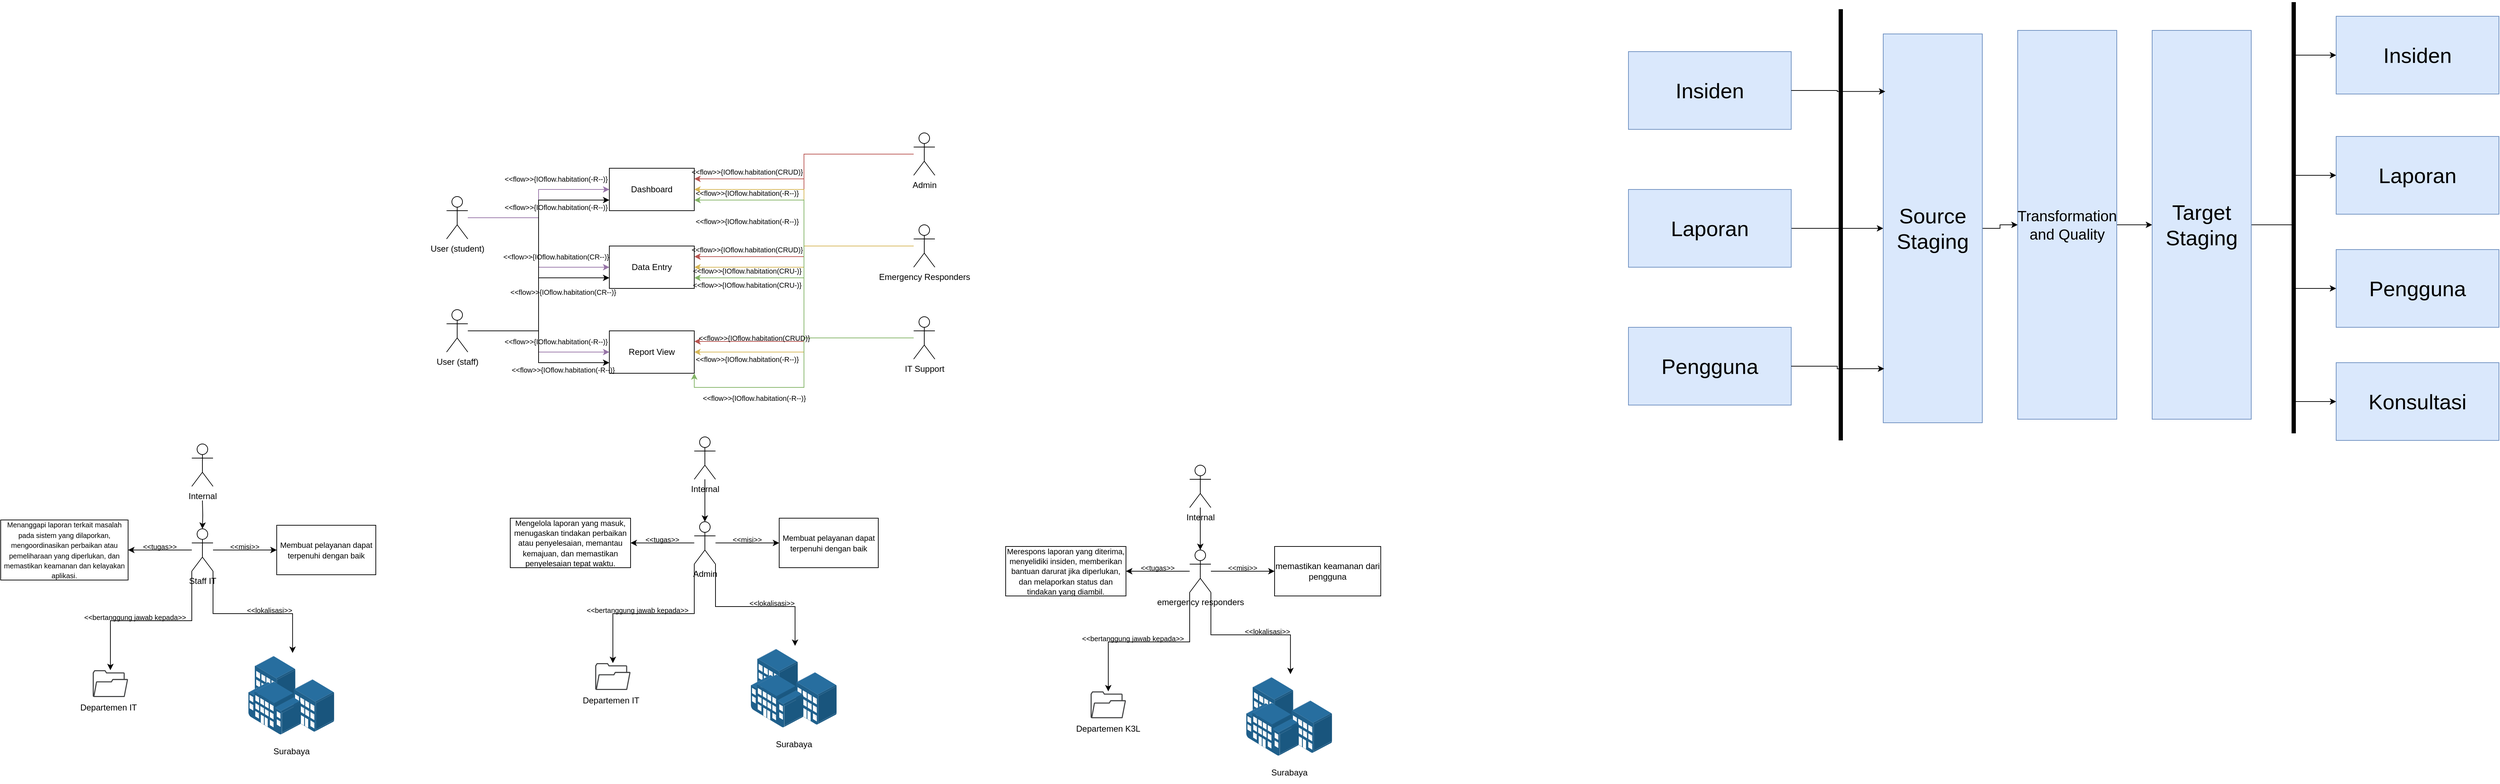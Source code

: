 <mxfile version="24.6.2" type="github">
  <diagram id="R2lEEEUBdFMjLlhIrx00" name="Page-1">
    <mxGraphModel dx="2317" dy="1905" grid="1" gridSize="10" guides="1" tooltips="1" connect="1" arrows="1" fold="1" page="1" pageScale="1" pageWidth="850" pageHeight="1100" background="none" math="0" shadow="0" extFonts="Permanent Marker^https://fonts.googleapis.com/css?family=Permanent+Marker">
      <root>
        <mxCell id="0" />
        <mxCell id="1" parent="0" />
        <mxCell id="7d8gULhb_SnbUMsER5j2-23" value="Dashboard" style="rounded=0;whiteSpace=wrap;html=1;" parent="1" vertex="1">
          <mxGeometry x="330" y="140" width="120" height="60" as="geometry" />
        </mxCell>
        <mxCell id="7d8gULhb_SnbUMsER5j2-24" value="Data Entry" style="rounded=0;whiteSpace=wrap;html=1;" parent="1" vertex="1">
          <mxGeometry x="330" y="250" width="120" height="60" as="geometry" />
        </mxCell>
        <mxCell id="7d8gULhb_SnbUMsER5j2-25" value="Report View" style="rounded=0;whiteSpace=wrap;html=1;" parent="1" vertex="1">
          <mxGeometry x="330" y="370" width="120" height="60" as="geometry" />
        </mxCell>
        <mxCell id="7d8gULhb_SnbUMsER5j2-31" style="edgeStyle=orthogonalEdgeStyle;rounded=0;orthogonalLoop=1;jettySize=auto;html=1;fillColor=#e1d5e7;strokeColor=#9673a6;" parent="1" source="7d8gULhb_SnbUMsER5j2-26" target="7d8gULhb_SnbUMsER5j2-23" edge="1">
          <mxGeometry relative="1" as="geometry" />
        </mxCell>
        <mxCell id="7d8gULhb_SnbUMsER5j2-33" style="edgeStyle=orthogonalEdgeStyle;rounded=0;orthogonalLoop=1;jettySize=auto;html=1;entryX=0;entryY=0.5;entryDx=0;entryDy=0;fillColor=#e1d5e7;strokeColor=#9673a6;" parent="1" source="7d8gULhb_SnbUMsER5j2-26" target="7d8gULhb_SnbUMsER5j2-24" edge="1">
          <mxGeometry relative="1" as="geometry" />
        </mxCell>
        <mxCell id="7d8gULhb_SnbUMsER5j2-34" style="edgeStyle=orthogonalEdgeStyle;rounded=0;orthogonalLoop=1;jettySize=auto;html=1;entryX=0;entryY=0.5;entryDx=0;entryDy=0;fillColor=#e1d5e7;strokeColor=#9673a6;" parent="1" source="7d8gULhb_SnbUMsER5j2-26" target="7d8gULhb_SnbUMsER5j2-25" edge="1">
          <mxGeometry relative="1" as="geometry" />
        </mxCell>
        <mxCell id="7d8gULhb_SnbUMsER5j2-26" value="User (student)" style="shape=umlActor;verticalLabelPosition=bottom;verticalAlign=top;html=1;outlineConnect=0;" parent="1" vertex="1">
          <mxGeometry x="100" y="180" width="30" height="60" as="geometry" />
        </mxCell>
        <mxCell id="7d8gULhb_SnbUMsER5j2-36" style="edgeStyle=orthogonalEdgeStyle;rounded=0;orthogonalLoop=1;jettySize=auto;html=1;entryX=0;entryY=0.75;entryDx=0;entryDy=0;" parent="1" source="7d8gULhb_SnbUMsER5j2-27" target="7d8gULhb_SnbUMsER5j2-25" edge="1">
          <mxGeometry relative="1" as="geometry" />
        </mxCell>
        <mxCell id="7d8gULhb_SnbUMsER5j2-37" style="edgeStyle=orthogonalEdgeStyle;rounded=0;orthogonalLoop=1;jettySize=auto;html=1;entryX=0;entryY=0.75;entryDx=0;entryDy=0;" parent="1" source="7d8gULhb_SnbUMsER5j2-27" target="7d8gULhb_SnbUMsER5j2-24" edge="1">
          <mxGeometry relative="1" as="geometry" />
        </mxCell>
        <mxCell id="7d8gULhb_SnbUMsER5j2-38" style="edgeStyle=orthogonalEdgeStyle;rounded=0;orthogonalLoop=1;jettySize=auto;html=1;entryX=0;entryY=0.75;entryDx=0;entryDy=0;" parent="1" source="7d8gULhb_SnbUMsER5j2-27" target="7d8gULhb_SnbUMsER5j2-23" edge="1">
          <mxGeometry relative="1" as="geometry" />
        </mxCell>
        <mxCell id="7d8gULhb_SnbUMsER5j2-27" value="User (staff)" style="shape=umlActor;verticalLabelPosition=bottom;verticalAlign=top;html=1;outlineConnect=0;" parent="1" vertex="1">
          <mxGeometry x="100" y="340" width="30" height="60" as="geometry" />
        </mxCell>
        <mxCell id="7d8gULhb_SnbUMsER5j2-47" style="edgeStyle=orthogonalEdgeStyle;rounded=0;orthogonalLoop=1;jettySize=auto;html=1;entryX=1;entryY=0.25;entryDx=0;entryDy=0;fillColor=#f8cecc;strokeColor=#b85450;" parent="1" source="7d8gULhb_SnbUMsER5j2-28" target="7d8gULhb_SnbUMsER5j2-23" edge="1">
          <mxGeometry relative="1" as="geometry" />
        </mxCell>
        <mxCell id="7d8gULhb_SnbUMsER5j2-48" style="edgeStyle=orthogonalEdgeStyle;rounded=0;orthogonalLoop=1;jettySize=auto;html=1;entryX=1;entryY=0.25;entryDx=0;entryDy=0;fillColor=#f8cecc;strokeColor=#b85450;" parent="1" source="7d8gULhb_SnbUMsER5j2-28" target="7d8gULhb_SnbUMsER5j2-24" edge="1">
          <mxGeometry relative="1" as="geometry" />
        </mxCell>
        <mxCell id="7d8gULhb_SnbUMsER5j2-49" style="edgeStyle=orthogonalEdgeStyle;rounded=0;orthogonalLoop=1;jettySize=auto;html=1;entryX=1;entryY=0.25;entryDx=0;entryDy=0;fillColor=#f8cecc;strokeColor=#b85450;" parent="1" source="7d8gULhb_SnbUMsER5j2-28" target="7d8gULhb_SnbUMsER5j2-25" edge="1">
          <mxGeometry relative="1" as="geometry" />
        </mxCell>
        <mxCell id="7d8gULhb_SnbUMsER5j2-28" value="Admin" style="shape=umlActor;verticalLabelPosition=bottom;verticalAlign=top;html=1;outlineConnect=0;" parent="1" vertex="1">
          <mxGeometry x="760" y="90" width="30" height="60" as="geometry" />
        </mxCell>
        <mxCell id="7d8gULhb_SnbUMsER5j2-53" style="edgeStyle=orthogonalEdgeStyle;rounded=0;orthogonalLoop=1;jettySize=auto;html=1;entryX=1;entryY=0.5;entryDx=0;entryDy=0;fillColor=#fff2cc;strokeColor=#d6b656;" parent="1" source="7d8gULhb_SnbUMsER5j2-29" target="7d8gULhb_SnbUMsER5j2-24" edge="1">
          <mxGeometry relative="1" as="geometry" />
        </mxCell>
        <mxCell id="7d8gULhb_SnbUMsER5j2-54" style="edgeStyle=orthogonalEdgeStyle;rounded=0;orthogonalLoop=1;jettySize=auto;html=1;entryX=1;entryY=0.5;entryDx=0;entryDy=0;fillColor=#fff2cc;strokeColor=#d6b656;" parent="1" source="7d8gULhb_SnbUMsER5j2-29" target="7d8gULhb_SnbUMsER5j2-23" edge="1">
          <mxGeometry relative="1" as="geometry" />
        </mxCell>
        <mxCell id="7d8gULhb_SnbUMsER5j2-57" style="edgeStyle=orthogonalEdgeStyle;rounded=0;orthogonalLoop=1;jettySize=auto;html=1;entryX=1;entryY=0.5;entryDx=0;entryDy=0;fillColor=#fff2cc;strokeColor=#d6b656;" parent="1" source="7d8gULhb_SnbUMsER5j2-29" target="7d8gULhb_SnbUMsER5j2-25" edge="1">
          <mxGeometry relative="1" as="geometry" />
        </mxCell>
        <mxCell id="7d8gULhb_SnbUMsER5j2-29" value="Emergency Responders" style="shape=umlActor;verticalLabelPosition=bottom;verticalAlign=top;html=1;outlineConnect=0;" parent="1" vertex="1">
          <mxGeometry x="760" y="220" width="30" height="60" as="geometry" />
        </mxCell>
        <mxCell id="7d8gULhb_SnbUMsER5j2-61" style="edgeStyle=orthogonalEdgeStyle;rounded=0;orthogonalLoop=1;jettySize=auto;html=1;entryX=1;entryY=0.75;entryDx=0;entryDy=0;fillColor=#d5e8d4;strokeColor=#82b366;" parent="1" source="7d8gULhb_SnbUMsER5j2-30" target="7d8gULhb_SnbUMsER5j2-24" edge="1">
          <mxGeometry relative="1" as="geometry" />
        </mxCell>
        <mxCell id="7d8gULhb_SnbUMsER5j2-62" style="edgeStyle=orthogonalEdgeStyle;rounded=0;orthogonalLoop=1;jettySize=auto;html=1;entryX=1;entryY=1;entryDx=0;entryDy=0;fillColor=#d5e8d4;strokeColor=#82b366;" parent="1" source="7d8gULhb_SnbUMsER5j2-30" target="7d8gULhb_SnbUMsER5j2-25" edge="1">
          <mxGeometry relative="1" as="geometry" />
        </mxCell>
        <mxCell id="7d8gULhb_SnbUMsER5j2-64" style="edgeStyle=orthogonalEdgeStyle;rounded=0;orthogonalLoop=1;jettySize=auto;html=1;entryX=1;entryY=0.75;entryDx=0;entryDy=0;fillColor=#d5e8d4;strokeColor=#82b366;" parent="1" source="7d8gULhb_SnbUMsER5j2-30" target="7d8gULhb_SnbUMsER5j2-23" edge="1">
          <mxGeometry relative="1" as="geometry" />
        </mxCell>
        <mxCell id="7d8gULhb_SnbUMsER5j2-30" value="IT Support" style="shape=umlActor;verticalLabelPosition=bottom;verticalAlign=top;html=1;outlineConnect=0;" parent="1" vertex="1">
          <mxGeometry x="760" y="350" width="30" height="60" as="geometry" />
        </mxCell>
        <mxCell id="7d8gULhb_SnbUMsER5j2-35" value="&lt;font style=&quot;font-size: 10px;&quot;&gt;&amp;lt;&amp;lt;flow&amp;gt;&amp;gt;{IOflow.habitation(-R--)}&lt;/font&gt;" style="text;html=1;align=center;verticalAlign=middle;whiteSpace=wrap;rounded=0;" parent="1" vertex="1">
          <mxGeometry x="120" y="140" width="270" height="30" as="geometry" />
        </mxCell>
        <mxCell id="7d8gULhb_SnbUMsER5j2-39" value="&lt;font style=&quot;font-size: 10px;&quot;&gt;&amp;lt;&amp;lt;flow&amp;gt;&amp;gt;{IOflow.habitation(CR--)}&lt;/font&gt;" style="text;html=1;align=center;verticalAlign=middle;whiteSpace=wrap;rounded=0;" parent="1" vertex="1">
          <mxGeometry x="120" y="250" width="270" height="30" as="geometry" />
        </mxCell>
        <mxCell id="7d8gULhb_SnbUMsER5j2-40" value="&lt;font style=&quot;font-size: 10px;&quot;&gt;&amp;lt;&amp;lt;flow&amp;gt;&amp;gt;{IOflow.habitation(-R--)}&lt;/font&gt;" style="text;html=1;align=center;verticalAlign=middle;whiteSpace=wrap;rounded=0;" parent="1" vertex="1">
          <mxGeometry x="120" y="370" width="270" height="30" as="geometry" />
        </mxCell>
        <mxCell id="7d8gULhb_SnbUMsER5j2-41" value="&lt;font style=&quot;font-size: 10px;&quot;&gt;&amp;lt;&amp;lt;flow&amp;gt;&amp;gt;{IOflow.habitation(-R--)}&lt;/font&gt;" style="text;html=1;align=center;verticalAlign=middle;whiteSpace=wrap;rounded=0;" parent="1" vertex="1">
          <mxGeometry x="120" y="180" width="270" height="30" as="geometry" />
        </mxCell>
        <mxCell id="7d8gULhb_SnbUMsER5j2-45" value="&lt;font style=&quot;font-size: 10px;&quot;&gt;&amp;lt;&amp;lt;flow&amp;gt;&amp;gt;{IOflow.habitation(CR--)}&lt;/font&gt;" style="text;html=1;align=center;verticalAlign=middle;whiteSpace=wrap;rounded=0;" parent="1" vertex="1">
          <mxGeometry x="130" y="300" width="270" height="30" as="geometry" />
        </mxCell>
        <mxCell id="7d8gULhb_SnbUMsER5j2-46" value="&lt;font style=&quot;font-size: 10px;&quot;&gt;&amp;lt;&amp;lt;flow&amp;gt;&amp;gt;{IOflow.habitation(-R--)}&lt;/font&gt;" style="text;html=1;align=center;verticalAlign=middle;whiteSpace=wrap;rounded=0;" parent="1" vertex="1">
          <mxGeometry x="130" y="410" width="270" height="30" as="geometry" />
        </mxCell>
        <mxCell id="7d8gULhb_SnbUMsER5j2-50" value="&lt;font style=&quot;font-size: 10px;&quot;&gt;&amp;lt;&amp;lt;flow&amp;gt;&amp;gt;{IOflow.habitation(CRUD)}&lt;/font&gt;" style="text;html=1;align=center;verticalAlign=middle;whiteSpace=wrap;rounded=0;" parent="1" vertex="1">
          <mxGeometry x="390" y="130" width="270" height="30" as="geometry" />
        </mxCell>
        <mxCell id="7d8gULhb_SnbUMsER5j2-51" value="&lt;font style=&quot;font-size: 10px;&quot;&gt;&amp;lt;&amp;lt;flow&amp;gt;&amp;gt;{IOflow.habitation(CRUD)}&lt;/font&gt;" style="text;html=1;align=center;verticalAlign=middle;whiteSpace=wrap;rounded=0;" parent="1" vertex="1">
          <mxGeometry x="400" y="365" width="270" height="30" as="geometry" />
        </mxCell>
        <mxCell id="7d8gULhb_SnbUMsER5j2-52" value="&lt;font style=&quot;font-size: 10px;&quot;&gt;&amp;lt;&amp;lt;flow&amp;gt;&amp;gt;{IOflow.habitation(CRUD)}&lt;/font&gt;" style="text;html=1;align=center;verticalAlign=middle;whiteSpace=wrap;rounded=0;" parent="1" vertex="1">
          <mxGeometry x="390" y="240" width="270" height="30" as="geometry" />
        </mxCell>
        <mxCell id="7d8gULhb_SnbUMsER5j2-58" value="&lt;font style=&quot;font-size: 10px;&quot;&gt;&amp;lt;&amp;lt;flow&amp;gt;&amp;gt;{IOflow.habitation(-R--)}&lt;/font&gt;" style="text;html=1;align=center;verticalAlign=middle;whiteSpace=wrap;rounded=0;" parent="1" vertex="1">
          <mxGeometry x="390" y="160" width="270" height="30" as="geometry" />
        </mxCell>
        <mxCell id="7d8gULhb_SnbUMsER5j2-59" value="&lt;font style=&quot;font-size: 10px;&quot;&gt;&amp;lt;&amp;lt;flow&amp;gt;&amp;gt;{IOflow.habitation(CRU-)}&lt;/font&gt;" style="text;html=1;align=center;verticalAlign=middle;whiteSpace=wrap;rounded=0;" parent="1" vertex="1">
          <mxGeometry x="390" y="270" width="270" height="30" as="geometry" />
        </mxCell>
        <mxCell id="7d8gULhb_SnbUMsER5j2-60" value="&lt;font style=&quot;font-size: 10px;&quot;&gt;&amp;lt;&amp;lt;flow&amp;gt;&amp;gt;{IOflow.habitation(-R--)}&lt;/font&gt;" style="text;html=1;align=center;verticalAlign=middle;whiteSpace=wrap;rounded=0;" parent="1" vertex="1">
          <mxGeometry x="390" y="395" width="270" height="30" as="geometry" />
        </mxCell>
        <mxCell id="7d8gULhb_SnbUMsER5j2-65" value="&lt;font style=&quot;font-size: 10px;&quot;&gt;&amp;lt;&amp;lt;flow&amp;gt;&amp;gt;{IOflow.habitation(-R--)}&lt;/font&gt;" style="text;html=1;align=center;verticalAlign=middle;whiteSpace=wrap;rounded=0;" parent="1" vertex="1">
          <mxGeometry x="390" y="200" width="270" height="30" as="geometry" />
        </mxCell>
        <mxCell id="7d8gULhb_SnbUMsER5j2-66" value="&lt;font style=&quot;font-size: 10px;&quot;&gt;&amp;lt;&amp;lt;flow&amp;gt;&amp;gt;{IOflow.habitation(CRU-)}&lt;/font&gt;" style="text;html=1;align=center;verticalAlign=middle;whiteSpace=wrap;rounded=0;" parent="1" vertex="1">
          <mxGeometry x="390" y="290" width="270" height="30" as="geometry" />
        </mxCell>
        <mxCell id="7d8gULhb_SnbUMsER5j2-67" value="&lt;font style=&quot;font-size: 10px;&quot;&gt;&amp;lt;&amp;lt;flow&amp;gt;&amp;gt;{IOflow.habitation(-R--)}&lt;/font&gt;" style="text;html=1;align=center;verticalAlign=middle;whiteSpace=wrap;rounded=0;" parent="1" vertex="1">
          <mxGeometry x="400" y="450" width="270" height="30" as="geometry" />
        </mxCell>
        <mxCell id="7d8gULhb_SnbUMsER5j2-74" style="edgeStyle=orthogonalEdgeStyle;rounded=0;orthogonalLoop=1;jettySize=auto;html=1;exitX=0;exitY=1;exitDx=0;exitDy=0;exitPerimeter=0;" parent="1" source="7d8gULhb_SnbUMsER5j2-68" target="7d8gULhb_SnbUMsER5j2-69" edge="1">
          <mxGeometry relative="1" as="geometry">
            <mxPoint x="370" y="840" as="targetPoint" />
            <mxPoint x="460" y="730" as="sourcePoint" />
          </mxGeometry>
        </mxCell>
        <mxCell id="7d8gULhb_SnbUMsER5j2-81" style="edgeStyle=orthogonalEdgeStyle;rounded=0;orthogonalLoop=1;jettySize=auto;html=1;entryX=1;entryY=0.5;entryDx=0;entryDy=0;" parent="1" source="7d8gULhb_SnbUMsER5j2-68" target="7d8gULhb_SnbUMsER5j2-77" edge="1">
          <mxGeometry relative="1" as="geometry" />
        </mxCell>
        <mxCell id="7d8gULhb_SnbUMsER5j2-82" style="edgeStyle=orthogonalEdgeStyle;rounded=0;orthogonalLoop=1;jettySize=auto;html=1;" parent="1" source="7d8gULhb_SnbUMsER5j2-68" target="7d8gULhb_SnbUMsER5j2-78" edge="1">
          <mxGeometry relative="1" as="geometry" />
        </mxCell>
        <mxCell id="7d8gULhb_SnbUMsER5j2-68" value="Admin" style="shape=umlActor;verticalLabelPosition=bottom;verticalAlign=top;html=1;outlineConnect=0;" parent="1" vertex="1">
          <mxGeometry x="450" y="640" width="30" height="60" as="geometry" />
        </mxCell>
        <mxCell id="7d8gULhb_SnbUMsER5j2-69" value="" style="sketch=0;pointerEvents=1;shadow=0;dashed=0;html=1;strokeColor=none;fillColor=#434445;aspect=fixed;labelPosition=center;verticalLabelPosition=bottom;verticalAlign=top;align=center;outlineConnect=0;shape=mxgraph.vvd.folder;" parent="1" vertex="1">
          <mxGeometry x="310" y="840" width="50" height="38" as="geometry" />
        </mxCell>
        <mxCell id="7d8gULhb_SnbUMsER5j2-70" value="" style="image;points=[];aspect=fixed;html=1;align=center;shadow=0;dashed=0;image=img/lib/allied_telesis/buildings/Building_Cluster.svg;" parent="1" vertex="1">
          <mxGeometry x="530" y="820" width="121.2" height="111" as="geometry" />
        </mxCell>
        <mxCell id="7d8gULhb_SnbUMsER5j2-73" value="Internal" style="shape=umlActor;verticalLabelPosition=bottom;verticalAlign=top;html=1;outlineConnect=0;" parent="1" vertex="1">
          <mxGeometry x="450" y="520" width="30" height="60" as="geometry" />
        </mxCell>
        <mxCell id="7d8gULhb_SnbUMsER5j2-75" style="edgeStyle=orthogonalEdgeStyle;rounded=0;orthogonalLoop=1;jettySize=auto;html=1;entryX=0.515;entryY=-0.039;entryDx=0;entryDy=0;entryPerimeter=0;exitX=1;exitY=1;exitDx=0;exitDy=0;exitPerimeter=0;" parent="1" source="7d8gULhb_SnbUMsER5j2-68" target="7d8gULhb_SnbUMsER5j2-70" edge="1">
          <mxGeometry relative="1" as="geometry" />
        </mxCell>
        <mxCell id="7d8gULhb_SnbUMsER5j2-76" style="edgeStyle=orthogonalEdgeStyle;rounded=0;orthogonalLoop=1;jettySize=auto;html=1;entryX=0.5;entryY=0;entryDx=0;entryDy=0;entryPerimeter=0;" parent="1" source="7d8gULhb_SnbUMsER5j2-73" target="7d8gULhb_SnbUMsER5j2-68" edge="1">
          <mxGeometry relative="1" as="geometry" />
        </mxCell>
        <mxCell id="7d8gULhb_SnbUMsER5j2-77" value="&lt;font style=&quot;font-size: 11px;&quot;&gt;&lt;span style=&quot;color: rgb(0, 0, 0); font-weight: 400; font-style: normal;&quot; class=&quot;OYPEnA text-decoration-none text-strikethrough-none&quot;&gt;Mengelola laporan yang masuk, menugaskan tindakan perbaikan atau penyelesaian, memantau kemajuan, dan memastikan penyelesaian tepat waktu.&lt;/span&gt;&lt;/font&gt;" style="rounded=0;whiteSpace=wrap;html=1;" parent="1" vertex="1">
          <mxGeometry x="190" y="635" width="170" height="70" as="geometry" />
        </mxCell>
        <mxCell id="7d8gULhb_SnbUMsER5j2-78" value="&lt;font style=&quot;font-size: 11px;&quot;&gt;Membuat pelayanan dapat terpenuhi dengan baik&lt;/font&gt;" style="rounded=0;whiteSpace=wrap;html=1;" parent="1" vertex="1">
          <mxGeometry x="570" y="635" width="140" height="70" as="geometry" />
        </mxCell>
        <mxCell id="7d8gULhb_SnbUMsER5j2-79" value="Surabaya" style="text;html=1;align=center;verticalAlign=middle;whiteSpace=wrap;rounded=0;" parent="1" vertex="1">
          <mxGeometry x="560.6" y="940" width="60" height="30" as="geometry" />
        </mxCell>
        <mxCell id="7d8gULhb_SnbUMsER5j2-80" value="Departemen IT" style="text;html=1;align=center;verticalAlign=middle;whiteSpace=wrap;rounded=0;" parent="1" vertex="1">
          <mxGeometry x="290" y="878" width="85" height="30" as="geometry" />
        </mxCell>
        <mxCell id="7d8gULhb_SnbUMsER5j2-83" value="&lt;font style=&quot;font-size: 10px;&quot;&gt;&amp;lt;&amp;lt;tugas&amp;gt;&amp;gt;&lt;/font&gt;" style="text;html=1;align=center;verticalAlign=middle;whiteSpace=wrap;rounded=0;" parent="1" vertex="1">
          <mxGeometry x="375" y="650" width="60" height="30" as="geometry" />
        </mxCell>
        <mxCell id="7d8gULhb_SnbUMsER5j2-84" value="&lt;font style=&quot;font-size: 10px;&quot;&gt;&amp;lt;&amp;lt;misi&amp;gt;&amp;gt;&lt;/font&gt;" style="text;html=1;align=center;verticalAlign=middle;whiteSpace=wrap;rounded=0;" parent="1" vertex="1">
          <mxGeometry x="495" y="650" width="60" height="30" as="geometry" />
        </mxCell>
        <mxCell id="7d8gULhb_SnbUMsER5j2-85" value="&lt;font style=&quot;font-size: 10px;&quot;&gt;&amp;lt;&amp;lt;bertanggung jawab kepada&amp;gt;&amp;gt;&lt;/font&gt;" style="text;html=1;align=center;verticalAlign=middle;whiteSpace=wrap;rounded=0;" parent="1" vertex="1">
          <mxGeometry x="290" y="750" width="160" height="30" as="geometry" />
        </mxCell>
        <mxCell id="7d8gULhb_SnbUMsER5j2-86" value="&lt;font style=&quot;font-size: 10px;&quot;&gt;&amp;lt;&amp;lt;lokalisasi&amp;gt;&amp;gt;&lt;/font&gt;" style="text;html=1;align=center;verticalAlign=middle;whiteSpace=wrap;rounded=0;" parent="1" vertex="1">
          <mxGeometry x="480" y="740" width="160" height="30" as="geometry" />
        </mxCell>
        <mxCell id="7d8gULhb_SnbUMsER5j2-87" style="edgeStyle=orthogonalEdgeStyle;rounded=0;orthogonalLoop=1;jettySize=auto;html=1;exitX=0;exitY=1;exitDx=0;exitDy=0;exitPerimeter=0;" parent="1" source="7d8gULhb_SnbUMsER5j2-90" target="7d8gULhb_SnbUMsER5j2-91" edge="1">
          <mxGeometry relative="1" as="geometry">
            <mxPoint x="1070" y="880" as="targetPoint" />
            <mxPoint x="1160" y="770" as="sourcePoint" />
          </mxGeometry>
        </mxCell>
        <mxCell id="7d8gULhb_SnbUMsER5j2-88" style="edgeStyle=orthogonalEdgeStyle;rounded=0;orthogonalLoop=1;jettySize=auto;html=1;entryX=1;entryY=0.5;entryDx=0;entryDy=0;" parent="1" source="7d8gULhb_SnbUMsER5j2-90" target="7d8gULhb_SnbUMsER5j2-96" edge="1">
          <mxGeometry relative="1" as="geometry" />
        </mxCell>
        <mxCell id="7d8gULhb_SnbUMsER5j2-89" style="edgeStyle=orthogonalEdgeStyle;rounded=0;orthogonalLoop=1;jettySize=auto;html=1;" parent="1" source="7d8gULhb_SnbUMsER5j2-90" target="7d8gULhb_SnbUMsER5j2-97" edge="1">
          <mxGeometry relative="1" as="geometry" />
        </mxCell>
        <mxCell id="7d8gULhb_SnbUMsER5j2-90" value="emergency responders" style="shape=umlActor;verticalLabelPosition=bottom;verticalAlign=top;html=1;outlineConnect=0;" parent="1" vertex="1">
          <mxGeometry x="1150" y="680" width="30" height="60" as="geometry" />
        </mxCell>
        <mxCell id="7d8gULhb_SnbUMsER5j2-91" value="" style="sketch=0;pointerEvents=1;shadow=0;dashed=0;html=1;strokeColor=none;fillColor=#434445;aspect=fixed;labelPosition=center;verticalLabelPosition=bottom;verticalAlign=top;align=center;outlineConnect=0;shape=mxgraph.vvd.folder;" parent="1" vertex="1">
          <mxGeometry x="1010" y="880" width="50" height="38" as="geometry" />
        </mxCell>
        <mxCell id="7d8gULhb_SnbUMsER5j2-92" value="" style="image;points=[];aspect=fixed;html=1;align=center;shadow=0;dashed=0;image=img/lib/allied_telesis/buildings/Building_Cluster.svg;" parent="1" vertex="1">
          <mxGeometry x="1230" y="860" width="121.2" height="111" as="geometry" />
        </mxCell>
        <mxCell id="7d8gULhb_SnbUMsER5j2-93" value="Internal" style="shape=umlActor;verticalLabelPosition=bottom;verticalAlign=top;html=1;outlineConnect=0;" parent="1" vertex="1">
          <mxGeometry x="1150" y="560" width="30" height="60" as="geometry" />
        </mxCell>
        <mxCell id="7d8gULhb_SnbUMsER5j2-94" style="edgeStyle=orthogonalEdgeStyle;rounded=0;orthogonalLoop=1;jettySize=auto;html=1;entryX=0.515;entryY=-0.039;entryDx=0;entryDy=0;entryPerimeter=0;exitX=1;exitY=1;exitDx=0;exitDy=0;exitPerimeter=0;" parent="1" source="7d8gULhb_SnbUMsER5j2-90" target="7d8gULhb_SnbUMsER5j2-92" edge="1">
          <mxGeometry relative="1" as="geometry" />
        </mxCell>
        <mxCell id="7d8gULhb_SnbUMsER5j2-95" style="edgeStyle=orthogonalEdgeStyle;rounded=0;orthogonalLoop=1;jettySize=auto;html=1;entryX=0.5;entryY=0;entryDx=0;entryDy=0;entryPerimeter=0;" parent="1" source="7d8gULhb_SnbUMsER5j2-93" target="7d8gULhb_SnbUMsER5j2-90" edge="1">
          <mxGeometry relative="1" as="geometry" />
        </mxCell>
        <mxCell id="7d8gULhb_SnbUMsER5j2-96" value="&lt;font style=&quot;font-size: 11px;&quot;&gt;&lt;span style=&quot;color: rgb(0, 0, 0); font-weight: 400; font-style: normal;&quot; class=&quot;OYPEnA text-decoration-none text-strikethrough-none&quot;&gt;Merespons laporan yang diterima, menyelidiki insiden, memberikan bantuan darurat jika diperlukan, dan melaporkan status dan tindakan yang diambil.&lt;/span&gt;&lt;/font&gt;" style="rounded=0;whiteSpace=wrap;html=1;" parent="1" vertex="1">
          <mxGeometry x="890" y="675" width="170" height="70" as="geometry" />
        </mxCell>
        <mxCell id="7d8gULhb_SnbUMsER5j2-97" value="memastikan keamanan dari pengguna" style="rounded=0;whiteSpace=wrap;html=1;" parent="1" vertex="1">
          <mxGeometry x="1270" y="675" width="150" height="70" as="geometry" />
        </mxCell>
        <mxCell id="7d8gULhb_SnbUMsER5j2-98" value="Surabaya" style="text;html=1;align=center;verticalAlign=middle;whiteSpace=wrap;rounded=0;" parent="1" vertex="1">
          <mxGeometry x="1260.6" y="980" width="60" height="30" as="geometry" />
        </mxCell>
        <mxCell id="7d8gULhb_SnbUMsER5j2-99" value="Departemen K3L" style="text;html=1;align=center;verticalAlign=middle;whiteSpace=wrap;rounded=0;" parent="1" vertex="1">
          <mxGeometry x="985" y="918" width="100" height="30" as="geometry" />
        </mxCell>
        <mxCell id="7d8gULhb_SnbUMsER5j2-100" value="&lt;font style=&quot;font-size: 10px;&quot;&gt;&amp;lt;&amp;lt;tugas&amp;gt;&amp;gt;&lt;/font&gt;" style="text;html=1;align=center;verticalAlign=middle;whiteSpace=wrap;rounded=0;" parent="1" vertex="1">
          <mxGeometry x="1075" y="690" width="60" height="30" as="geometry" />
        </mxCell>
        <mxCell id="7d8gULhb_SnbUMsER5j2-101" value="&lt;font style=&quot;font-size: 10px;&quot;&gt;&amp;lt;&amp;lt;misi&amp;gt;&amp;gt;&lt;/font&gt;" style="text;html=1;align=center;verticalAlign=middle;whiteSpace=wrap;rounded=0;" parent="1" vertex="1">
          <mxGeometry x="1195" y="690" width="60" height="30" as="geometry" />
        </mxCell>
        <mxCell id="7d8gULhb_SnbUMsER5j2-102" value="&lt;font style=&quot;font-size: 10px;&quot;&gt;&amp;lt;&amp;lt;bertanggung jawab kepada&amp;gt;&amp;gt;&lt;/font&gt;" style="text;html=1;align=center;verticalAlign=middle;whiteSpace=wrap;rounded=0;" parent="1" vertex="1">
          <mxGeometry x="990" y="790" width="160" height="30" as="geometry" />
        </mxCell>
        <mxCell id="7d8gULhb_SnbUMsER5j2-103" value="&lt;font style=&quot;font-size: 10px;&quot;&gt;&amp;lt;&amp;lt;lokalisasi&amp;gt;&amp;gt;&lt;/font&gt;" style="text;html=1;align=center;verticalAlign=middle;whiteSpace=wrap;rounded=0;" parent="1" vertex="1">
          <mxGeometry x="1180" y="780" width="160" height="30" as="geometry" />
        </mxCell>
        <mxCell id="7d8gULhb_SnbUMsER5j2-121" style="edgeStyle=orthogonalEdgeStyle;rounded=0;orthogonalLoop=1;jettySize=auto;html=1;exitX=0;exitY=1;exitDx=0;exitDy=0;exitPerimeter=0;" parent="1" source="7d8gULhb_SnbUMsER5j2-124" target="7d8gULhb_SnbUMsER5j2-125" edge="1">
          <mxGeometry relative="1" as="geometry">
            <mxPoint x="-340" y="850" as="targetPoint" />
            <mxPoint x="-250" y="740" as="sourcePoint" />
          </mxGeometry>
        </mxCell>
        <mxCell id="7d8gULhb_SnbUMsER5j2-122" style="edgeStyle=orthogonalEdgeStyle;rounded=0;orthogonalLoop=1;jettySize=auto;html=1;entryX=1;entryY=0.5;entryDx=0;entryDy=0;" parent="1" source="7d8gULhb_SnbUMsER5j2-124" target="7d8gULhb_SnbUMsER5j2-130" edge="1">
          <mxGeometry relative="1" as="geometry" />
        </mxCell>
        <mxCell id="7d8gULhb_SnbUMsER5j2-123" style="edgeStyle=orthogonalEdgeStyle;rounded=0;orthogonalLoop=1;jettySize=auto;html=1;" parent="1" source="7d8gULhb_SnbUMsER5j2-124" target="7d8gULhb_SnbUMsER5j2-131" edge="1">
          <mxGeometry relative="1" as="geometry" />
        </mxCell>
        <mxCell id="7d8gULhb_SnbUMsER5j2-124" value="Staff IT" style="shape=umlActor;verticalLabelPosition=bottom;verticalAlign=top;html=1;outlineConnect=0;" parent="1" vertex="1">
          <mxGeometry x="-260" y="650" width="30" height="60" as="geometry" />
        </mxCell>
        <mxCell id="7d8gULhb_SnbUMsER5j2-125" value="" style="sketch=0;pointerEvents=1;shadow=0;dashed=0;html=1;strokeColor=none;fillColor=#434445;aspect=fixed;labelPosition=center;verticalLabelPosition=bottom;verticalAlign=top;align=center;outlineConnect=0;shape=mxgraph.vvd.folder;" parent="1" vertex="1">
          <mxGeometry x="-400" y="850" width="50" height="38" as="geometry" />
        </mxCell>
        <mxCell id="7d8gULhb_SnbUMsER5j2-126" value="" style="image;points=[];aspect=fixed;html=1;align=center;shadow=0;dashed=0;image=img/lib/allied_telesis/buildings/Building_Cluster.svg;" parent="1" vertex="1">
          <mxGeometry x="-180" y="830" width="121.2" height="111" as="geometry" />
        </mxCell>
        <mxCell id="7d8gULhb_SnbUMsER5j2-127" value="Internal" style="shape=umlActor;verticalLabelPosition=bottom;verticalAlign=top;html=1;outlineConnect=0;" parent="1" vertex="1">
          <mxGeometry x="-260" y="530" width="30" height="60" as="geometry" />
        </mxCell>
        <mxCell id="7d8gULhb_SnbUMsER5j2-128" style="edgeStyle=orthogonalEdgeStyle;rounded=0;orthogonalLoop=1;jettySize=auto;html=1;entryX=0.515;entryY=-0.039;entryDx=0;entryDy=0;entryPerimeter=0;exitX=1;exitY=1;exitDx=0;exitDy=0;exitPerimeter=0;" parent="1" source="7d8gULhb_SnbUMsER5j2-124" target="7d8gULhb_SnbUMsER5j2-126" edge="1">
          <mxGeometry relative="1" as="geometry" />
        </mxCell>
        <mxCell id="7d8gULhb_SnbUMsER5j2-129" style="edgeStyle=orthogonalEdgeStyle;rounded=0;orthogonalLoop=1;jettySize=auto;html=1;entryX=0.5;entryY=0;entryDx=0;entryDy=0;entryPerimeter=0;" parent="1" target="7d8gULhb_SnbUMsER5j2-124" edge="1">
          <mxGeometry relative="1" as="geometry">
            <mxPoint x="-245" y="610" as="sourcePoint" />
          </mxGeometry>
        </mxCell>
        <mxCell id="7d8gULhb_SnbUMsER5j2-130" value="&lt;font size=&quot;1&quot;&gt;&lt;span style=&quot;color: rgb(0, 0, 0); font-weight: 400; font-style: normal;&quot; class=&quot;OYPEnA text-decoration-none text-strikethrough-none&quot;&gt;Menanggapi laporan terkait masalah pada sistem yang dilaporkan, mengoordinasikan perbaikan atau pemeliharaan yang diperlukan, dan memastikan keamanan dan kelayakan aplikasi.&lt;/span&gt;&lt;/font&gt;" style="rounded=0;whiteSpace=wrap;html=1;" parent="1" vertex="1">
          <mxGeometry x="-530" y="637.5" width="180" height="85" as="geometry" />
        </mxCell>
        <mxCell id="7d8gULhb_SnbUMsER5j2-131" value="&lt;font style=&quot;font-size: 11px;&quot;&gt;Membuat pelayanan dapat terpenuhi dengan baik&lt;/font&gt;" style="rounded=0;whiteSpace=wrap;html=1;" parent="1" vertex="1">
          <mxGeometry x="-140" y="645" width="140" height="70" as="geometry" />
        </mxCell>
        <mxCell id="7d8gULhb_SnbUMsER5j2-132" value="Surabaya" style="text;html=1;align=center;verticalAlign=middle;whiteSpace=wrap;rounded=0;" parent="1" vertex="1">
          <mxGeometry x="-149.4" y="950" width="60" height="30" as="geometry" />
        </mxCell>
        <mxCell id="7d8gULhb_SnbUMsER5j2-133" value="Departemen IT" style="text;html=1;align=center;verticalAlign=middle;whiteSpace=wrap;rounded=0;" parent="1" vertex="1">
          <mxGeometry x="-420" y="888" width="85" height="30" as="geometry" />
        </mxCell>
        <mxCell id="7d8gULhb_SnbUMsER5j2-134" value="&lt;font style=&quot;font-size: 10px;&quot;&gt;&amp;lt;&amp;lt;tugas&amp;gt;&amp;gt;&lt;/font&gt;" style="text;html=1;align=center;verticalAlign=middle;whiteSpace=wrap;rounded=0;" parent="1" vertex="1">
          <mxGeometry x="-335" y="660" width="60" height="30" as="geometry" />
        </mxCell>
        <mxCell id="7d8gULhb_SnbUMsER5j2-135" value="&lt;font style=&quot;font-size: 10px;&quot;&gt;&amp;lt;&amp;lt;misi&amp;gt;&amp;gt;&lt;/font&gt;" style="text;html=1;align=center;verticalAlign=middle;whiteSpace=wrap;rounded=0;" parent="1" vertex="1">
          <mxGeometry x="-215" y="660" width="60" height="30" as="geometry" />
        </mxCell>
        <mxCell id="7d8gULhb_SnbUMsER5j2-136" value="&lt;font style=&quot;font-size: 10px;&quot;&gt;&amp;lt;&amp;lt;bertanggung jawab kepada&amp;gt;&amp;gt;&lt;/font&gt;" style="text;html=1;align=center;verticalAlign=middle;whiteSpace=wrap;rounded=0;" parent="1" vertex="1">
          <mxGeometry x="-420" y="760" width="160" height="30" as="geometry" />
        </mxCell>
        <mxCell id="7d8gULhb_SnbUMsER5j2-137" value="&lt;font style=&quot;font-size: 10px;&quot;&gt;&amp;lt;&amp;lt;lokalisasi&amp;gt;&amp;gt;&lt;/font&gt;" style="text;html=1;align=center;verticalAlign=middle;whiteSpace=wrap;rounded=0;" parent="1" vertex="1">
          <mxGeometry x="-230" y="750" width="160" height="30" as="geometry" />
        </mxCell>
        <mxCell id="GKlHzLAoGygj6hWXuluX-1" value="&lt;font style=&quot;font-size: 30px;&quot;&gt;Insiden&lt;br&gt;&lt;/font&gt;" style="rounded=0;whiteSpace=wrap;html=1;fillColor=#dae8fc;strokeColor=#6c8ebf;" vertex="1" parent="1">
          <mxGeometry x="1770" y="-25" width="230" height="110" as="geometry" />
        </mxCell>
        <mxCell id="GKlHzLAoGygj6hWXuluX-15" style="edgeStyle=orthogonalEdgeStyle;rounded=0;orthogonalLoop=1;jettySize=auto;html=1;entryX=0;entryY=0.5;entryDx=0;entryDy=0;" edge="1" parent="1" source="GKlHzLAoGygj6hWXuluX-2" target="GKlHzLAoGygj6hWXuluX-8">
          <mxGeometry relative="1" as="geometry" />
        </mxCell>
        <mxCell id="GKlHzLAoGygj6hWXuluX-2" value="&lt;font style=&quot;font-size: 30px;&quot;&gt;Laporan&lt;/font&gt;" style="rounded=0;whiteSpace=wrap;html=1;fillColor=#dae8fc;strokeColor=#6c8ebf;" vertex="1" parent="1">
          <mxGeometry x="1770" y="170" width="230" height="110" as="geometry" />
        </mxCell>
        <mxCell id="GKlHzLAoGygj6hWXuluX-3" value="&lt;font style=&quot;font-size: 30px;&quot;&gt;Pengguna&lt;/font&gt;" style="rounded=0;whiteSpace=wrap;html=1;fillColor=#dae8fc;strokeColor=#6c8ebf;" vertex="1" parent="1">
          <mxGeometry x="1770" y="365" width="230" height="110" as="geometry" />
        </mxCell>
        <mxCell id="GKlHzLAoGygj6hWXuluX-4" value="&lt;font style=&quot;font-size: 30px;&quot;&gt;Konsultasi&lt;/font&gt;" style="rounded=0;whiteSpace=wrap;html=1;fillColor=#dae8fc;strokeColor=#6c8ebf;" vertex="1" parent="1">
          <mxGeometry x="2770" y="415" width="230" height="110" as="geometry" />
        </mxCell>
        <mxCell id="GKlHzLAoGygj6hWXuluX-5" value="&lt;font style=&quot;font-size: 30px;&quot;&gt;Pengguna&lt;/font&gt;" style="rounded=0;whiteSpace=wrap;html=1;fillColor=#dae8fc;strokeColor=#6c8ebf;" vertex="1" parent="1">
          <mxGeometry x="2770" y="255" width="230" height="110" as="geometry" />
        </mxCell>
        <mxCell id="GKlHzLAoGygj6hWXuluX-6" value="&lt;font style=&quot;font-size: 30px;&quot;&gt;Laporan&lt;/font&gt;" style="rounded=0;whiteSpace=wrap;html=1;fillColor=#dae8fc;strokeColor=#6c8ebf;" vertex="1" parent="1">
          <mxGeometry x="2770" y="95" width="230" height="110" as="geometry" />
        </mxCell>
        <mxCell id="GKlHzLAoGygj6hWXuluX-7" value="&lt;font style=&quot;font-size: 30px;&quot;&gt;Insiden&lt;/font&gt;" style="rounded=0;whiteSpace=wrap;html=1;fillColor=#dae8fc;strokeColor=#6c8ebf;" vertex="1" parent="1">
          <mxGeometry x="2770" y="-75" width="230" height="110" as="geometry" />
        </mxCell>
        <mxCell id="GKlHzLAoGygj6hWXuluX-17" style="edgeStyle=orthogonalEdgeStyle;rounded=0;orthogonalLoop=1;jettySize=auto;html=1;entryX=0;entryY=0.5;entryDx=0;entryDy=0;" edge="1" parent="1" source="GKlHzLAoGygj6hWXuluX-8" target="GKlHzLAoGygj6hWXuluX-9">
          <mxGeometry relative="1" as="geometry" />
        </mxCell>
        <mxCell id="GKlHzLAoGygj6hWXuluX-8" value="&lt;font style=&quot;font-size: 30px;&quot;&gt;Source Staging&lt;br&gt;&lt;/font&gt;" style="rounded=0;whiteSpace=wrap;html=1;fillColor=#dae8fc;strokeColor=#6c8ebf;" vertex="1" parent="1">
          <mxGeometry x="2130" y="-50" width="140" height="550" as="geometry" />
        </mxCell>
        <mxCell id="GKlHzLAoGygj6hWXuluX-18" style="edgeStyle=orthogonalEdgeStyle;rounded=0;orthogonalLoop=1;jettySize=auto;html=1;" edge="1" parent="1" source="GKlHzLAoGygj6hWXuluX-9" target="GKlHzLAoGygj6hWXuluX-10">
          <mxGeometry relative="1" as="geometry" />
        </mxCell>
        <mxCell id="GKlHzLAoGygj6hWXuluX-9" value="&lt;font style=&quot;font-size: 21px;&quot;&gt;Transformation and Quality&lt;br&gt;&lt;/font&gt;" style="rounded=0;whiteSpace=wrap;html=1;fillColor=#dae8fc;strokeColor=#6c8ebf;" vertex="1" parent="1">
          <mxGeometry x="2320" y="-55" width="140" height="550" as="geometry" />
        </mxCell>
        <mxCell id="GKlHzLAoGygj6hWXuluX-19" style="edgeStyle=orthogonalEdgeStyle;rounded=0;orthogonalLoop=1;jettySize=auto;html=1;entryX=0;entryY=0.5;entryDx=0;entryDy=0;" edge="1" parent="1" source="GKlHzLAoGygj6hWXuluX-10" target="GKlHzLAoGygj6hWXuluX-7">
          <mxGeometry relative="1" as="geometry" />
        </mxCell>
        <mxCell id="GKlHzLAoGygj6hWXuluX-20" style="edgeStyle=orthogonalEdgeStyle;rounded=0;orthogonalLoop=1;jettySize=auto;html=1;entryX=0;entryY=0.5;entryDx=0;entryDy=0;" edge="1" parent="1" source="GKlHzLAoGygj6hWXuluX-10" target="GKlHzLAoGygj6hWXuluX-6">
          <mxGeometry relative="1" as="geometry" />
        </mxCell>
        <mxCell id="GKlHzLAoGygj6hWXuluX-21" style="edgeStyle=orthogonalEdgeStyle;rounded=0;orthogonalLoop=1;jettySize=auto;html=1;" edge="1" parent="1" source="GKlHzLAoGygj6hWXuluX-10" target="GKlHzLAoGygj6hWXuluX-5">
          <mxGeometry relative="1" as="geometry" />
        </mxCell>
        <mxCell id="GKlHzLAoGygj6hWXuluX-22" style="edgeStyle=orthogonalEdgeStyle;rounded=0;orthogonalLoop=1;jettySize=auto;html=1;" edge="1" parent="1" source="GKlHzLAoGygj6hWXuluX-10" target="GKlHzLAoGygj6hWXuluX-4">
          <mxGeometry relative="1" as="geometry" />
        </mxCell>
        <mxCell id="GKlHzLAoGygj6hWXuluX-10" value="&lt;font style=&quot;font-size: 30px;&quot;&gt;Target Staging&lt;br&gt;&lt;/font&gt;" style="rounded=0;whiteSpace=wrap;html=1;fillColor=#dae8fc;strokeColor=#6c8ebf;" vertex="1" parent="1">
          <mxGeometry x="2510" y="-55" width="140" height="550" as="geometry" />
        </mxCell>
        <mxCell id="GKlHzLAoGygj6hWXuluX-12" value="" style="endArrow=none;html=1;rounded=0;strokeWidth=6;" edge="1" parent="1">
          <mxGeometry width="50" height="50" relative="1" as="geometry">
            <mxPoint x="2070" y="525" as="sourcePoint" />
            <mxPoint x="2070" y="-85" as="targetPoint" />
          </mxGeometry>
        </mxCell>
        <mxCell id="GKlHzLAoGygj6hWXuluX-13" value="" style="endArrow=none;html=1;rounded=0;strokeWidth=6;" edge="1" parent="1">
          <mxGeometry width="50" height="50" relative="1" as="geometry">
            <mxPoint x="2710" y="515" as="sourcePoint" />
            <mxPoint x="2710" y="-95" as="targetPoint" />
          </mxGeometry>
        </mxCell>
        <mxCell id="GKlHzLAoGygj6hWXuluX-14" style="edgeStyle=orthogonalEdgeStyle;rounded=0;orthogonalLoop=1;jettySize=auto;html=1;entryX=0.021;entryY=0.148;entryDx=0;entryDy=0;entryPerimeter=0;" edge="1" parent="1" source="GKlHzLAoGygj6hWXuluX-1" target="GKlHzLAoGygj6hWXuluX-8">
          <mxGeometry relative="1" as="geometry" />
        </mxCell>
        <mxCell id="GKlHzLAoGygj6hWXuluX-16" style="edgeStyle=orthogonalEdgeStyle;rounded=0;orthogonalLoop=1;jettySize=auto;html=1;entryX=0.01;entryY=0.861;entryDx=0;entryDy=0;entryPerimeter=0;" edge="1" parent="1" source="GKlHzLAoGygj6hWXuluX-3" target="GKlHzLAoGygj6hWXuluX-8">
          <mxGeometry relative="1" as="geometry" />
        </mxCell>
      </root>
    </mxGraphModel>
  </diagram>
</mxfile>
